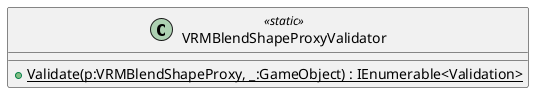 @startuml
class VRMBlendShapeProxyValidator <<static>> {
    + {static} Validate(p:VRMBlendShapeProxy, _:GameObject) : IEnumerable<Validation>
}
@enduml
